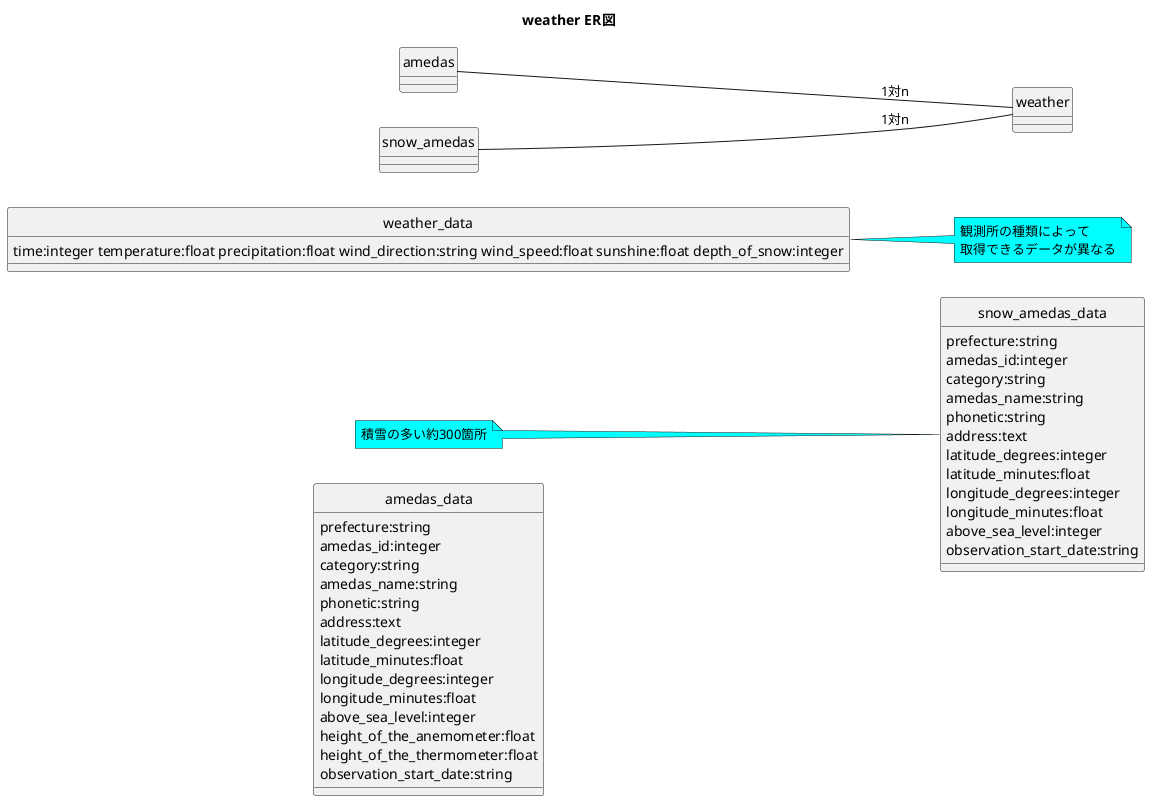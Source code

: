 @startuml
left to right direction
hide circle

title weather ER図

class amedas_data{
  prefecture:string
  amedas_id:integer
  category:string
  amedas_name:string
  phonetic:string
  address:text
  latitude_degrees:integer
  latitude_minutes:float
  longitude_degrees:integer
  longitude_minutes:float
  above_sea_level:integer
  height_of_the_anemometer:float
  height_of_the_thermometer:float
  observation_start_date:string
}

class snow_amedas_data{
  prefecture:string
  amedas_id:integer
  category:string
  amedas_name:string
  phonetic:string
  address:text
  latitude_degrees:integer
  latitude_minutes:float
  longitude_degrees:integer
  longitude_minutes:float
  above_sea_level:integer
  observation_start_date:string
}
note left #aqua
  積雪の多い約300箇所
end note

class weather_data{
  time:integer temperature:float precipitation:float wind_direction:string wind_speed:float sunshine:float depth_of_snow:integer
}

note right #aqua
  観測所の種類によって
  取得できるデータが異なる
end note

amedas -- weather :1対n
snow_amedas -- weather :1対n

@enduml
